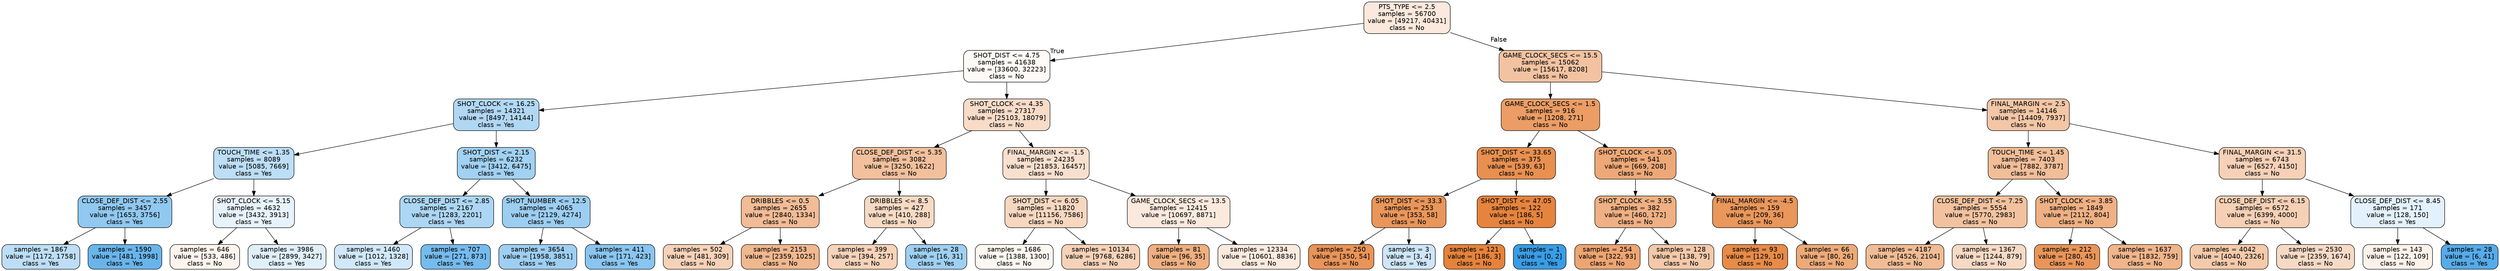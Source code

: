 digraph Tree {
node [shape=box, style="filled, rounded", color="black", fontname=helvetica] ;
edge [fontname=helvetica] ;
0 [label="PTS_TYPE <= 2.5\nsamples = 56700\nvalue = [49217, 40431]\nclass = No", fillcolor="#fae9dc"] ;
1 [label="SHOT_DIST <= 4.75\nsamples = 41638\nvalue = [33600, 32223]\nclass = No", fillcolor="#fefaf7"] ;
0 -> 1 [labeldistance=2.5, labelangle=45, headlabel="True"] ;
2 [label="SHOT_CLOCK <= 16.25\nsamples = 14321\nvalue = [8497, 14144]\nclass = Yes", fillcolor="#b0d8f5"] ;
1 -> 2 ;
3 [label="TOUCH_TIME <= 1.35\nsamples = 8089\nvalue = [5085, 7669]\nclass = Yes", fillcolor="#bcdef6"] ;
2 -> 3 ;
4 [label="CLOSE_DEF_DIST <= 2.55\nsamples = 3457\nvalue = [1653, 3756]\nclass = Yes", fillcolor="#90c8f0"] ;
3 -> 4 ;
5 [label="samples = 1867\nvalue = [1172, 1758]\nclass = Yes", fillcolor="#bddef6"] ;
4 -> 5 ;
6 [label="samples = 1590\nvalue = [481, 1998]\nclass = Yes", fillcolor="#69b5eb"] ;
4 -> 6 ;
7 [label="SHOT_CLOCK <= 5.15\nsamples = 4632\nvalue = [3432, 3913]\nclass = Yes", fillcolor="#e7f3fc"] ;
3 -> 7 ;
8 [label="samples = 646\nvalue = [533, 486]\nclass = No", fillcolor="#fdf4ee"] ;
7 -> 8 ;
9 [label="samples = 3986\nvalue = [2899, 3427]\nclass = Yes", fillcolor="#e0f0fb"] ;
7 -> 9 ;
10 [label="SHOT_DIST <= 2.15\nsamples = 6232\nvalue = [3412, 6475]\nclass = Yes", fillcolor="#a1d1f3"] ;
2 -> 10 ;
11 [label="CLOSE_DEF_DIST <= 2.85\nsamples = 2167\nvalue = [1283, 2201]\nclass = Yes", fillcolor="#acd6f4"] ;
10 -> 11 ;
12 [label="samples = 1460\nvalue = [1012, 1328]\nclass = Yes", fillcolor="#d0e8f9"] ;
11 -> 12 ;
13 [label="samples = 707\nvalue = [271, 873]\nclass = Yes", fillcolor="#76bbed"] ;
11 -> 13 ;
14 [label="SHOT_NUMBER <= 12.5\nsamples = 4065\nvalue = [2129, 4274]\nclass = Yes", fillcolor="#9ccef2"] ;
10 -> 14 ;
15 [label="samples = 3654\nvalue = [1958, 3851]\nclass = Yes", fillcolor="#9ecff2"] ;
14 -> 15 ;
16 [label="samples = 411\nvalue = [171, 423]\nclass = Yes", fillcolor="#89c5f0"] ;
14 -> 16 ;
17 [label="SHOT_CLOCK <= 4.35\nsamples = 27317\nvalue = [25103, 18079]\nclass = No", fillcolor="#f8dcc8"] ;
1 -> 17 ;
18 [label="CLOSE_DEF_DIST <= 5.35\nsamples = 3082\nvalue = [3250, 1622]\nclass = No", fillcolor="#f2c09c"] ;
17 -> 18 ;
19 [label="DRIBBLES <= 0.5\nsamples = 2655\nvalue = [2840, 1334]\nclass = No", fillcolor="#f1bc96"] ;
18 -> 19 ;
20 [label="samples = 502\nvalue = [481, 309]\nclass = No", fillcolor="#f6d2b8"] ;
19 -> 20 ;
21 [label="samples = 2153\nvalue = [2359, 1025]\nclass = No", fillcolor="#f0b88f"] ;
19 -> 21 ;
22 [label="DRIBBLES <= 8.5\nsamples = 427\nvalue = [410, 288]\nclass = No", fillcolor="#f7dac4"] ;
18 -> 22 ;
23 [label="samples = 399\nvalue = [394, 257]\nclass = No", fillcolor="#f6d3ba"] ;
22 -> 23 ;
24 [label="samples = 28\nvalue = [16, 31]\nclass = Yes", fillcolor="#9fd0f2"] ;
22 -> 24 ;
25 [label="FINAL_MARGIN <= -1.5\nsamples = 24235\nvalue = [21853, 16457]\nclass = No", fillcolor="#f9e0ce"] ;
17 -> 25 ;
26 [label="SHOT_DIST <= 6.05\nsamples = 11820\nvalue = [11156, 7586]\nclass = No", fillcolor="#f7d7c0"] ;
25 -> 26 ;
27 [label="samples = 1686\nvalue = [1388, 1300]\nclass = No", fillcolor="#fdf7f2"] ;
26 -> 27 ;
28 [label="samples = 10134\nvalue = [9768, 6286]\nclass = No", fillcolor="#f6d2b8"] ;
26 -> 28 ;
29 [label="GAME_CLOCK_SECS <= 13.5\nsamples = 12415\nvalue = [10697, 8871]\nclass = No", fillcolor="#fbe9dd"] ;
25 -> 29 ;
30 [label="samples = 81\nvalue = [96, 35]\nclass = No", fillcolor="#eeaf81"] ;
29 -> 30 ;
31 [label="samples = 12334\nvalue = [10601, 8836]\nclass = No", fillcolor="#fbeade"] ;
29 -> 31 ;
32 [label="GAME_CLOCK_SECS <= 15.5\nsamples = 15062\nvalue = [15617, 8208]\nclass = No", fillcolor="#f3c3a1"] ;
0 -> 32 [labeldistance=2.5, labelangle=-45, headlabel="False"] ;
33 [label="GAME_CLOCK_SECS <= 1.5\nsamples = 916\nvalue = [1208, 271]\nclass = No", fillcolor="#eb9d65"] ;
32 -> 33 ;
34 [label="SHOT_DIST <= 33.65\nsamples = 375\nvalue = [539, 63]\nclass = No", fillcolor="#e89050"] ;
33 -> 34 ;
35 [label="SHOT_DIST <= 33.3\nsamples = 253\nvalue = [353, 58]\nclass = No", fillcolor="#e9965a"] ;
34 -> 35 ;
36 [label="samples = 250\nvalue = [350, 54]\nclass = No", fillcolor="#e99458"] ;
35 -> 36 ;
37 [label="samples = 3\nvalue = [3, 4]\nclass = Yes", fillcolor="#cee6f8"] ;
35 -> 37 ;
38 [label="SHOT_DIST <= 47.05\nsamples = 122\nvalue = [186, 5]\nclass = No", fillcolor="#e6843e"] ;
34 -> 38 ;
39 [label="samples = 121\nvalue = [186, 3]\nclass = No", fillcolor="#e5833c"] ;
38 -> 39 ;
40 [label="samples = 1\nvalue = [0, 2]\nclass = Yes", fillcolor="#399de5"] ;
38 -> 40 ;
41 [label="SHOT_CLOCK <= 5.05\nsamples = 541\nvalue = [669, 208]\nclass = No", fillcolor="#eda877"] ;
33 -> 41 ;
42 [label="SHOT_CLOCK <= 3.55\nsamples = 382\nvalue = [460, 172]\nclass = No", fillcolor="#efb083"] ;
41 -> 42 ;
43 [label="samples = 254\nvalue = [322, 93]\nclass = No", fillcolor="#eda572"] ;
42 -> 43 ;
44 [label="samples = 128\nvalue = [138, 79]\nclass = No", fillcolor="#f4c9aa"] ;
42 -> 44 ;
45 [label="FINAL_MARGIN <= -4.5\nsamples = 159\nvalue = [209, 36]\nclass = No", fillcolor="#e9975b"] ;
41 -> 45 ;
46 [label="samples = 93\nvalue = [129, 10]\nclass = No", fillcolor="#e78b48"] ;
45 -> 46 ;
47 [label="samples = 66\nvalue = [80, 26]\nclass = No", fillcolor="#edaa79"] ;
45 -> 47 ;
48 [label="FINAL_MARGIN <= 2.5\nsamples = 14146\nvalue = [14409, 7937]\nclass = No", fillcolor="#f3c6a6"] ;
32 -> 48 ;
49 [label="TOUCH_TIME <= 1.45\nsamples = 7403\nvalue = [7882, 3787]\nclass = No", fillcolor="#f1be98"] ;
48 -> 49 ;
50 [label="CLOSE_DEF_DIST <= 7.25\nsamples = 5554\nvalue = [5770, 2983]\nclass = No", fillcolor="#f2c29f"] ;
49 -> 50 ;
51 [label="samples = 4187\nvalue = [4526, 2104]\nclass = No", fillcolor="#f1bc95"] ;
50 -> 51 ;
52 [label="samples = 1367\nvalue = [1244, 879]\nclass = No", fillcolor="#f7dac5"] ;
50 -> 52 ;
53 [label="SHOT_CLOCK <= 3.85\nsamples = 1849\nvalue = [2112, 804]\nclass = No", fillcolor="#efb184"] ;
49 -> 53 ;
54 [label="samples = 212\nvalue = [280, 45]\nclass = No", fillcolor="#e99559"] ;
53 -> 54 ;
55 [label="samples = 1637\nvalue = [1832, 759]\nclass = No", fillcolor="#f0b58b"] ;
53 -> 55 ;
56 [label="FINAL_MARGIN <= 31.5\nsamples = 6743\nvalue = [6527, 4150]\nclass = No", fillcolor="#f6d1b7"] ;
48 -> 56 ;
57 [label="CLOSE_DEF_DIST <= 6.15\nsamples = 6572\nvalue = [6399, 4000]\nclass = No", fillcolor="#f5d0b5"] ;
56 -> 57 ;
58 [label="samples = 4042\nvalue = [4040, 2326]\nclass = No", fillcolor="#f4caab"] ;
57 -> 58 ;
59 [label="samples = 2530\nvalue = [2359, 1674]\nclass = No", fillcolor="#f7dac6"] ;
57 -> 59 ;
60 [label="CLOSE_DEF_DIST <= 8.45\nsamples = 171\nvalue = [128, 150]\nclass = Yes", fillcolor="#e2f1fb"] ;
56 -> 60 ;
61 [label="samples = 143\nvalue = [122, 109]\nclass = No", fillcolor="#fcf2ea"] ;
60 -> 61 ;
62 [label="samples = 28\nvalue = [6, 41]\nclass = Yes", fillcolor="#56abe9"] ;
60 -> 62 ;
}